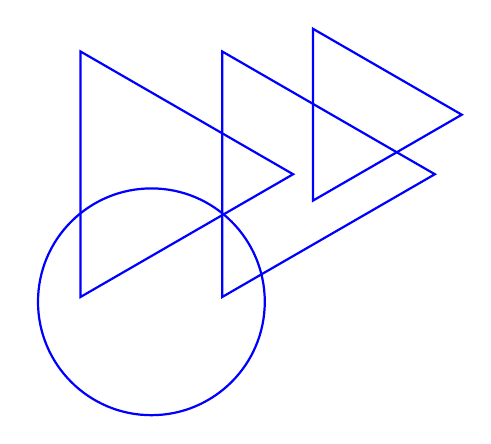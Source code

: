 \usetikzlibrary{patterns}
\begin{tikzpicture}

\tikzstyle{edge} = [draw, thick]
\tikzstyle{border} = [draw, thick, blue]
\tikzstyle{vertex} = [draw] 


\begin{scope}[scale=1.8]


\draw[border] (-1,-0.9) circle (0.8cm);
\draw[border] (0:1) -- (120:1) -- (-120:1) -- cycle;



\draw[border,xshift=-1cm] (0:1) -- (120:1) -- (-120:1) -- cycle;
\draw[border,scale=0.7,xshift=0.7cm,yshift=0.6cm] (0:1) -- (120:1) -- (-120:1) -- cycle;


\end{scope}


\end{tikzpicture}